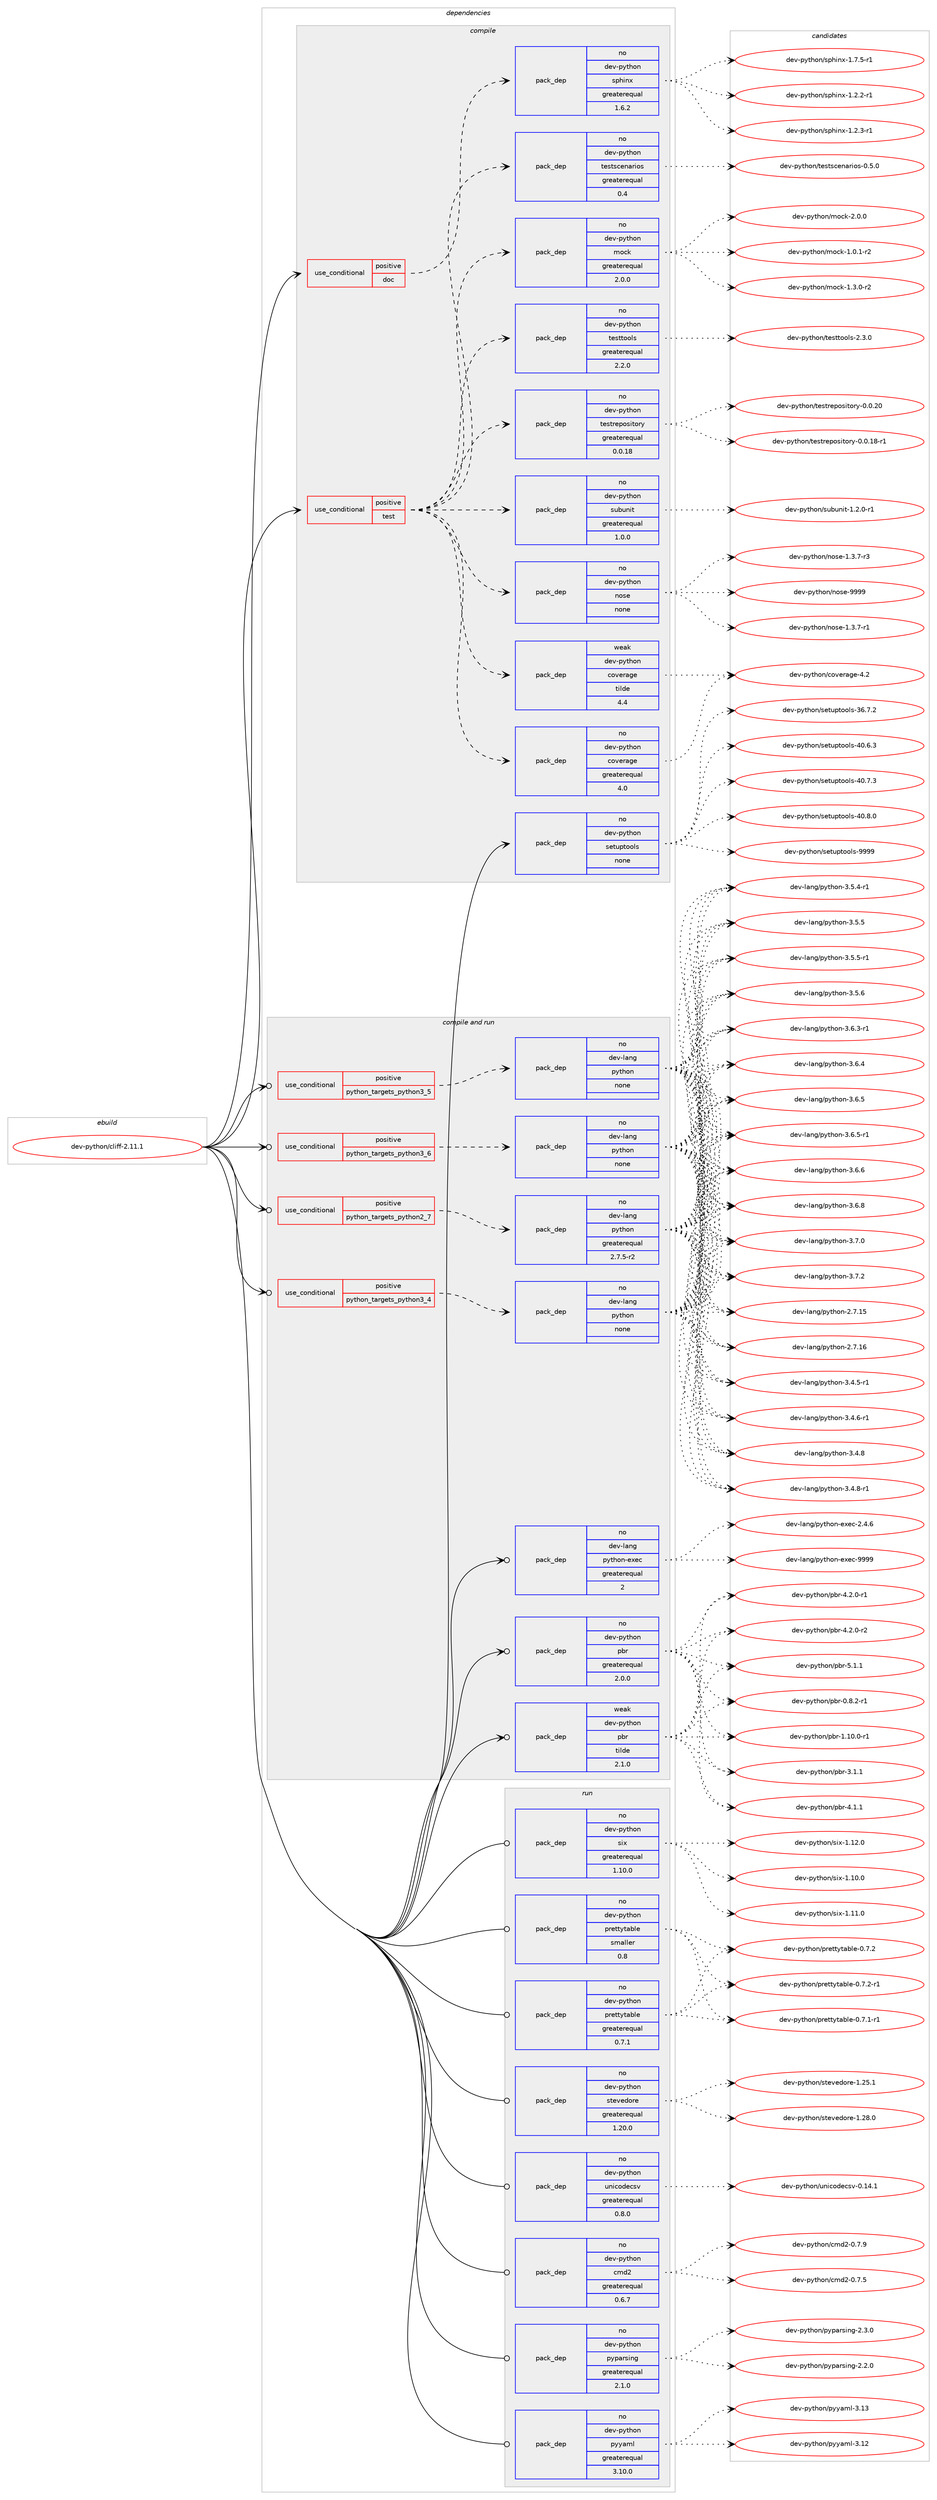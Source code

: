 digraph prolog {

# *************
# Graph options
# *************

newrank=true;
concentrate=true;
compound=true;
graph [rankdir=LR,fontname=Helvetica,fontsize=10,ranksep=1.5];#, ranksep=2.5, nodesep=0.2];
edge  [arrowhead=vee];
node  [fontname=Helvetica,fontsize=10];

# **********
# The ebuild
# **********

subgraph cluster_leftcol {
color=gray;
rank=same;
label=<<i>ebuild</i>>;
id [label="dev-python/cliff-2.11.1", color=red, width=4, href="../dev-python/cliff-2.11.1.svg"];
}

# ****************
# The dependencies
# ****************

subgraph cluster_midcol {
color=gray;
label=<<i>dependencies</i>>;
subgraph cluster_compile {
fillcolor="#eeeeee";
style=filled;
label=<<i>compile</i>>;
subgraph cond372466 {
dependency1403590 [label=<<TABLE BORDER="0" CELLBORDER="1" CELLSPACING="0" CELLPADDING="4"><TR><TD ROWSPAN="3" CELLPADDING="10">use_conditional</TD></TR><TR><TD>positive</TD></TR><TR><TD>doc</TD></TR></TABLE>>, shape=none, color=red];
subgraph pack1007889 {
dependency1403591 [label=<<TABLE BORDER="0" CELLBORDER="1" CELLSPACING="0" CELLPADDING="4" WIDTH="220"><TR><TD ROWSPAN="6" CELLPADDING="30">pack_dep</TD></TR><TR><TD WIDTH="110">no</TD></TR><TR><TD>dev-python</TD></TR><TR><TD>sphinx</TD></TR><TR><TD>greaterequal</TD></TR><TR><TD>1.6.2</TD></TR></TABLE>>, shape=none, color=blue];
}
dependency1403590:e -> dependency1403591:w [weight=20,style="dashed",arrowhead="vee"];
}
id:e -> dependency1403590:w [weight=20,style="solid",arrowhead="vee"];
subgraph cond372467 {
dependency1403592 [label=<<TABLE BORDER="0" CELLBORDER="1" CELLSPACING="0" CELLPADDING="4"><TR><TD ROWSPAN="3" CELLPADDING="10">use_conditional</TD></TR><TR><TD>positive</TD></TR><TR><TD>test</TD></TR></TABLE>>, shape=none, color=red];
subgraph pack1007890 {
dependency1403593 [label=<<TABLE BORDER="0" CELLBORDER="1" CELLSPACING="0" CELLPADDING="4" WIDTH="220"><TR><TD ROWSPAN="6" CELLPADDING="30">pack_dep</TD></TR><TR><TD WIDTH="110">no</TD></TR><TR><TD>dev-python</TD></TR><TR><TD>nose</TD></TR><TR><TD>none</TD></TR><TR><TD></TD></TR></TABLE>>, shape=none, color=blue];
}
dependency1403592:e -> dependency1403593:w [weight=20,style="dashed",arrowhead="vee"];
subgraph pack1007891 {
dependency1403594 [label=<<TABLE BORDER="0" CELLBORDER="1" CELLSPACING="0" CELLPADDING="4" WIDTH="220"><TR><TD ROWSPAN="6" CELLPADDING="30">pack_dep</TD></TR><TR><TD WIDTH="110">no</TD></TR><TR><TD>dev-python</TD></TR><TR><TD>subunit</TD></TR><TR><TD>greaterequal</TD></TR><TR><TD>1.0.0</TD></TR></TABLE>>, shape=none, color=blue];
}
dependency1403592:e -> dependency1403594:w [weight=20,style="dashed",arrowhead="vee"];
subgraph pack1007892 {
dependency1403595 [label=<<TABLE BORDER="0" CELLBORDER="1" CELLSPACING="0" CELLPADDING="4" WIDTH="220"><TR><TD ROWSPAN="6" CELLPADDING="30">pack_dep</TD></TR><TR><TD WIDTH="110">no</TD></TR><TR><TD>dev-python</TD></TR><TR><TD>testrepository</TD></TR><TR><TD>greaterequal</TD></TR><TR><TD>0.0.18</TD></TR></TABLE>>, shape=none, color=blue];
}
dependency1403592:e -> dependency1403595:w [weight=20,style="dashed",arrowhead="vee"];
subgraph pack1007893 {
dependency1403596 [label=<<TABLE BORDER="0" CELLBORDER="1" CELLSPACING="0" CELLPADDING="4" WIDTH="220"><TR><TD ROWSPAN="6" CELLPADDING="30">pack_dep</TD></TR><TR><TD WIDTH="110">no</TD></TR><TR><TD>dev-python</TD></TR><TR><TD>testtools</TD></TR><TR><TD>greaterequal</TD></TR><TR><TD>2.2.0</TD></TR></TABLE>>, shape=none, color=blue];
}
dependency1403592:e -> dependency1403596:w [weight=20,style="dashed",arrowhead="vee"];
subgraph pack1007894 {
dependency1403597 [label=<<TABLE BORDER="0" CELLBORDER="1" CELLSPACING="0" CELLPADDING="4" WIDTH="220"><TR><TD ROWSPAN="6" CELLPADDING="30">pack_dep</TD></TR><TR><TD WIDTH="110">no</TD></TR><TR><TD>dev-python</TD></TR><TR><TD>mock</TD></TR><TR><TD>greaterequal</TD></TR><TR><TD>2.0.0</TD></TR></TABLE>>, shape=none, color=blue];
}
dependency1403592:e -> dependency1403597:w [weight=20,style="dashed",arrowhead="vee"];
subgraph pack1007895 {
dependency1403598 [label=<<TABLE BORDER="0" CELLBORDER="1" CELLSPACING="0" CELLPADDING="4" WIDTH="220"><TR><TD ROWSPAN="6" CELLPADDING="30">pack_dep</TD></TR><TR><TD WIDTH="110">no</TD></TR><TR><TD>dev-python</TD></TR><TR><TD>testscenarios</TD></TR><TR><TD>greaterequal</TD></TR><TR><TD>0.4</TD></TR></TABLE>>, shape=none, color=blue];
}
dependency1403592:e -> dependency1403598:w [weight=20,style="dashed",arrowhead="vee"];
subgraph pack1007896 {
dependency1403599 [label=<<TABLE BORDER="0" CELLBORDER="1" CELLSPACING="0" CELLPADDING="4" WIDTH="220"><TR><TD ROWSPAN="6" CELLPADDING="30">pack_dep</TD></TR><TR><TD WIDTH="110">no</TD></TR><TR><TD>dev-python</TD></TR><TR><TD>coverage</TD></TR><TR><TD>greaterequal</TD></TR><TR><TD>4.0</TD></TR></TABLE>>, shape=none, color=blue];
}
dependency1403592:e -> dependency1403599:w [weight=20,style="dashed",arrowhead="vee"];
subgraph pack1007897 {
dependency1403600 [label=<<TABLE BORDER="0" CELLBORDER="1" CELLSPACING="0" CELLPADDING="4" WIDTH="220"><TR><TD ROWSPAN="6" CELLPADDING="30">pack_dep</TD></TR><TR><TD WIDTH="110">weak</TD></TR><TR><TD>dev-python</TD></TR><TR><TD>coverage</TD></TR><TR><TD>tilde</TD></TR><TR><TD>4.4</TD></TR></TABLE>>, shape=none, color=blue];
}
dependency1403592:e -> dependency1403600:w [weight=20,style="dashed",arrowhead="vee"];
}
id:e -> dependency1403592:w [weight=20,style="solid",arrowhead="vee"];
subgraph pack1007898 {
dependency1403601 [label=<<TABLE BORDER="0" CELLBORDER="1" CELLSPACING="0" CELLPADDING="4" WIDTH="220"><TR><TD ROWSPAN="6" CELLPADDING="30">pack_dep</TD></TR><TR><TD WIDTH="110">no</TD></TR><TR><TD>dev-python</TD></TR><TR><TD>setuptools</TD></TR><TR><TD>none</TD></TR><TR><TD></TD></TR></TABLE>>, shape=none, color=blue];
}
id:e -> dependency1403601:w [weight=20,style="solid",arrowhead="vee"];
}
subgraph cluster_compileandrun {
fillcolor="#eeeeee";
style=filled;
label=<<i>compile and run</i>>;
subgraph cond372468 {
dependency1403602 [label=<<TABLE BORDER="0" CELLBORDER="1" CELLSPACING="0" CELLPADDING="4"><TR><TD ROWSPAN="3" CELLPADDING="10">use_conditional</TD></TR><TR><TD>positive</TD></TR><TR><TD>python_targets_python2_7</TD></TR></TABLE>>, shape=none, color=red];
subgraph pack1007899 {
dependency1403603 [label=<<TABLE BORDER="0" CELLBORDER="1" CELLSPACING="0" CELLPADDING="4" WIDTH="220"><TR><TD ROWSPAN="6" CELLPADDING="30">pack_dep</TD></TR><TR><TD WIDTH="110">no</TD></TR><TR><TD>dev-lang</TD></TR><TR><TD>python</TD></TR><TR><TD>greaterequal</TD></TR><TR><TD>2.7.5-r2</TD></TR></TABLE>>, shape=none, color=blue];
}
dependency1403602:e -> dependency1403603:w [weight=20,style="dashed",arrowhead="vee"];
}
id:e -> dependency1403602:w [weight=20,style="solid",arrowhead="odotvee"];
subgraph cond372469 {
dependency1403604 [label=<<TABLE BORDER="0" CELLBORDER="1" CELLSPACING="0" CELLPADDING="4"><TR><TD ROWSPAN="3" CELLPADDING="10">use_conditional</TD></TR><TR><TD>positive</TD></TR><TR><TD>python_targets_python3_4</TD></TR></TABLE>>, shape=none, color=red];
subgraph pack1007900 {
dependency1403605 [label=<<TABLE BORDER="0" CELLBORDER="1" CELLSPACING="0" CELLPADDING="4" WIDTH="220"><TR><TD ROWSPAN="6" CELLPADDING="30">pack_dep</TD></TR><TR><TD WIDTH="110">no</TD></TR><TR><TD>dev-lang</TD></TR><TR><TD>python</TD></TR><TR><TD>none</TD></TR><TR><TD></TD></TR></TABLE>>, shape=none, color=blue];
}
dependency1403604:e -> dependency1403605:w [weight=20,style="dashed",arrowhead="vee"];
}
id:e -> dependency1403604:w [weight=20,style="solid",arrowhead="odotvee"];
subgraph cond372470 {
dependency1403606 [label=<<TABLE BORDER="0" CELLBORDER="1" CELLSPACING="0" CELLPADDING="4"><TR><TD ROWSPAN="3" CELLPADDING="10">use_conditional</TD></TR><TR><TD>positive</TD></TR><TR><TD>python_targets_python3_5</TD></TR></TABLE>>, shape=none, color=red];
subgraph pack1007901 {
dependency1403607 [label=<<TABLE BORDER="0" CELLBORDER="1" CELLSPACING="0" CELLPADDING="4" WIDTH="220"><TR><TD ROWSPAN="6" CELLPADDING="30">pack_dep</TD></TR><TR><TD WIDTH="110">no</TD></TR><TR><TD>dev-lang</TD></TR><TR><TD>python</TD></TR><TR><TD>none</TD></TR><TR><TD></TD></TR></TABLE>>, shape=none, color=blue];
}
dependency1403606:e -> dependency1403607:w [weight=20,style="dashed",arrowhead="vee"];
}
id:e -> dependency1403606:w [weight=20,style="solid",arrowhead="odotvee"];
subgraph cond372471 {
dependency1403608 [label=<<TABLE BORDER="0" CELLBORDER="1" CELLSPACING="0" CELLPADDING="4"><TR><TD ROWSPAN="3" CELLPADDING="10">use_conditional</TD></TR><TR><TD>positive</TD></TR><TR><TD>python_targets_python3_6</TD></TR></TABLE>>, shape=none, color=red];
subgraph pack1007902 {
dependency1403609 [label=<<TABLE BORDER="0" CELLBORDER="1" CELLSPACING="0" CELLPADDING="4" WIDTH="220"><TR><TD ROWSPAN="6" CELLPADDING="30">pack_dep</TD></TR><TR><TD WIDTH="110">no</TD></TR><TR><TD>dev-lang</TD></TR><TR><TD>python</TD></TR><TR><TD>none</TD></TR><TR><TD></TD></TR></TABLE>>, shape=none, color=blue];
}
dependency1403608:e -> dependency1403609:w [weight=20,style="dashed",arrowhead="vee"];
}
id:e -> dependency1403608:w [weight=20,style="solid",arrowhead="odotvee"];
subgraph pack1007903 {
dependency1403610 [label=<<TABLE BORDER="0" CELLBORDER="1" CELLSPACING="0" CELLPADDING="4" WIDTH="220"><TR><TD ROWSPAN="6" CELLPADDING="30">pack_dep</TD></TR><TR><TD WIDTH="110">no</TD></TR><TR><TD>dev-lang</TD></TR><TR><TD>python-exec</TD></TR><TR><TD>greaterequal</TD></TR><TR><TD>2</TD></TR></TABLE>>, shape=none, color=blue];
}
id:e -> dependency1403610:w [weight=20,style="solid",arrowhead="odotvee"];
subgraph pack1007904 {
dependency1403611 [label=<<TABLE BORDER="0" CELLBORDER="1" CELLSPACING="0" CELLPADDING="4" WIDTH="220"><TR><TD ROWSPAN="6" CELLPADDING="30">pack_dep</TD></TR><TR><TD WIDTH="110">no</TD></TR><TR><TD>dev-python</TD></TR><TR><TD>pbr</TD></TR><TR><TD>greaterequal</TD></TR><TR><TD>2.0.0</TD></TR></TABLE>>, shape=none, color=blue];
}
id:e -> dependency1403611:w [weight=20,style="solid",arrowhead="odotvee"];
subgraph pack1007905 {
dependency1403612 [label=<<TABLE BORDER="0" CELLBORDER="1" CELLSPACING="0" CELLPADDING="4" WIDTH="220"><TR><TD ROWSPAN="6" CELLPADDING="30">pack_dep</TD></TR><TR><TD WIDTH="110">weak</TD></TR><TR><TD>dev-python</TD></TR><TR><TD>pbr</TD></TR><TR><TD>tilde</TD></TR><TR><TD>2.1.0</TD></TR></TABLE>>, shape=none, color=blue];
}
id:e -> dependency1403612:w [weight=20,style="solid",arrowhead="odotvee"];
}
subgraph cluster_run {
fillcolor="#eeeeee";
style=filled;
label=<<i>run</i>>;
subgraph pack1007906 {
dependency1403613 [label=<<TABLE BORDER="0" CELLBORDER="1" CELLSPACING="0" CELLPADDING="4" WIDTH="220"><TR><TD ROWSPAN="6" CELLPADDING="30">pack_dep</TD></TR><TR><TD WIDTH="110">no</TD></TR><TR><TD>dev-python</TD></TR><TR><TD>cmd2</TD></TR><TR><TD>greaterequal</TD></TR><TR><TD>0.6.7</TD></TR></TABLE>>, shape=none, color=blue];
}
id:e -> dependency1403613:w [weight=20,style="solid",arrowhead="odot"];
subgraph pack1007907 {
dependency1403614 [label=<<TABLE BORDER="0" CELLBORDER="1" CELLSPACING="0" CELLPADDING="4" WIDTH="220"><TR><TD ROWSPAN="6" CELLPADDING="30">pack_dep</TD></TR><TR><TD WIDTH="110">no</TD></TR><TR><TD>dev-python</TD></TR><TR><TD>prettytable</TD></TR><TR><TD>greaterequal</TD></TR><TR><TD>0.7.1</TD></TR></TABLE>>, shape=none, color=blue];
}
id:e -> dependency1403614:w [weight=20,style="solid",arrowhead="odot"];
subgraph pack1007908 {
dependency1403615 [label=<<TABLE BORDER="0" CELLBORDER="1" CELLSPACING="0" CELLPADDING="4" WIDTH="220"><TR><TD ROWSPAN="6" CELLPADDING="30">pack_dep</TD></TR><TR><TD WIDTH="110">no</TD></TR><TR><TD>dev-python</TD></TR><TR><TD>prettytable</TD></TR><TR><TD>smaller</TD></TR><TR><TD>0.8</TD></TR></TABLE>>, shape=none, color=blue];
}
id:e -> dependency1403615:w [weight=20,style="solid",arrowhead="odot"];
subgraph pack1007909 {
dependency1403616 [label=<<TABLE BORDER="0" CELLBORDER="1" CELLSPACING="0" CELLPADDING="4" WIDTH="220"><TR><TD ROWSPAN="6" CELLPADDING="30">pack_dep</TD></TR><TR><TD WIDTH="110">no</TD></TR><TR><TD>dev-python</TD></TR><TR><TD>pyparsing</TD></TR><TR><TD>greaterequal</TD></TR><TR><TD>2.1.0</TD></TR></TABLE>>, shape=none, color=blue];
}
id:e -> dependency1403616:w [weight=20,style="solid",arrowhead="odot"];
subgraph pack1007910 {
dependency1403617 [label=<<TABLE BORDER="0" CELLBORDER="1" CELLSPACING="0" CELLPADDING="4" WIDTH="220"><TR><TD ROWSPAN="6" CELLPADDING="30">pack_dep</TD></TR><TR><TD WIDTH="110">no</TD></TR><TR><TD>dev-python</TD></TR><TR><TD>pyyaml</TD></TR><TR><TD>greaterequal</TD></TR><TR><TD>3.10.0</TD></TR></TABLE>>, shape=none, color=blue];
}
id:e -> dependency1403617:w [weight=20,style="solid",arrowhead="odot"];
subgraph pack1007911 {
dependency1403618 [label=<<TABLE BORDER="0" CELLBORDER="1" CELLSPACING="0" CELLPADDING="4" WIDTH="220"><TR><TD ROWSPAN="6" CELLPADDING="30">pack_dep</TD></TR><TR><TD WIDTH="110">no</TD></TR><TR><TD>dev-python</TD></TR><TR><TD>six</TD></TR><TR><TD>greaterequal</TD></TR><TR><TD>1.10.0</TD></TR></TABLE>>, shape=none, color=blue];
}
id:e -> dependency1403618:w [weight=20,style="solid",arrowhead="odot"];
subgraph pack1007912 {
dependency1403619 [label=<<TABLE BORDER="0" CELLBORDER="1" CELLSPACING="0" CELLPADDING="4" WIDTH="220"><TR><TD ROWSPAN="6" CELLPADDING="30">pack_dep</TD></TR><TR><TD WIDTH="110">no</TD></TR><TR><TD>dev-python</TD></TR><TR><TD>stevedore</TD></TR><TR><TD>greaterequal</TD></TR><TR><TD>1.20.0</TD></TR></TABLE>>, shape=none, color=blue];
}
id:e -> dependency1403619:w [weight=20,style="solid",arrowhead="odot"];
subgraph pack1007913 {
dependency1403620 [label=<<TABLE BORDER="0" CELLBORDER="1" CELLSPACING="0" CELLPADDING="4" WIDTH="220"><TR><TD ROWSPAN="6" CELLPADDING="30">pack_dep</TD></TR><TR><TD WIDTH="110">no</TD></TR><TR><TD>dev-python</TD></TR><TR><TD>unicodecsv</TD></TR><TR><TD>greaterequal</TD></TR><TR><TD>0.8.0</TD></TR></TABLE>>, shape=none, color=blue];
}
id:e -> dependency1403620:w [weight=20,style="solid",arrowhead="odot"];
}
}

# **************
# The candidates
# **************

subgraph cluster_choices {
rank=same;
color=gray;
label=<<i>candidates</i>>;

subgraph choice1007889 {
color=black;
nodesep=1;
choice10010111845112121116104111110471151121041051101204549465046504511449 [label="dev-python/sphinx-1.2.2-r1", color=red, width=4,href="../dev-python/sphinx-1.2.2-r1.svg"];
choice10010111845112121116104111110471151121041051101204549465046514511449 [label="dev-python/sphinx-1.2.3-r1", color=red, width=4,href="../dev-python/sphinx-1.2.3-r1.svg"];
choice10010111845112121116104111110471151121041051101204549465546534511449 [label="dev-python/sphinx-1.7.5-r1", color=red, width=4,href="../dev-python/sphinx-1.7.5-r1.svg"];
dependency1403591:e -> choice10010111845112121116104111110471151121041051101204549465046504511449:w [style=dotted,weight="100"];
dependency1403591:e -> choice10010111845112121116104111110471151121041051101204549465046514511449:w [style=dotted,weight="100"];
dependency1403591:e -> choice10010111845112121116104111110471151121041051101204549465546534511449:w [style=dotted,weight="100"];
}
subgraph choice1007890 {
color=black;
nodesep=1;
choice10010111845112121116104111110471101111151014549465146554511449 [label="dev-python/nose-1.3.7-r1", color=red, width=4,href="../dev-python/nose-1.3.7-r1.svg"];
choice10010111845112121116104111110471101111151014549465146554511451 [label="dev-python/nose-1.3.7-r3", color=red, width=4,href="../dev-python/nose-1.3.7-r3.svg"];
choice10010111845112121116104111110471101111151014557575757 [label="dev-python/nose-9999", color=red, width=4,href="../dev-python/nose-9999.svg"];
dependency1403593:e -> choice10010111845112121116104111110471101111151014549465146554511449:w [style=dotted,weight="100"];
dependency1403593:e -> choice10010111845112121116104111110471101111151014549465146554511451:w [style=dotted,weight="100"];
dependency1403593:e -> choice10010111845112121116104111110471101111151014557575757:w [style=dotted,weight="100"];
}
subgraph choice1007891 {
color=black;
nodesep=1;
choice1001011184511212111610411111047115117981171101051164549465046484511449 [label="dev-python/subunit-1.2.0-r1", color=red, width=4,href="../dev-python/subunit-1.2.0-r1.svg"];
dependency1403594:e -> choice1001011184511212111610411111047115117981171101051164549465046484511449:w [style=dotted,weight="100"];
}
subgraph choice1007892 {
color=black;
nodesep=1;
choice1001011184511212111610411111047116101115116114101112111115105116111114121454846484649564511449 [label="dev-python/testrepository-0.0.18-r1", color=red, width=4,href="../dev-python/testrepository-0.0.18-r1.svg"];
choice100101118451121211161041111104711610111511611410111211111510511611111412145484648465048 [label="dev-python/testrepository-0.0.20", color=red, width=4,href="../dev-python/testrepository-0.0.20.svg"];
dependency1403595:e -> choice1001011184511212111610411111047116101115116114101112111115105116111114121454846484649564511449:w [style=dotted,weight="100"];
dependency1403595:e -> choice100101118451121211161041111104711610111511611410111211111510511611111412145484648465048:w [style=dotted,weight="100"];
}
subgraph choice1007893 {
color=black;
nodesep=1;
choice1001011184511212111610411111047116101115116116111111108115455046514648 [label="dev-python/testtools-2.3.0", color=red, width=4,href="../dev-python/testtools-2.3.0.svg"];
dependency1403596:e -> choice1001011184511212111610411111047116101115116116111111108115455046514648:w [style=dotted,weight="100"];
}
subgraph choice1007894 {
color=black;
nodesep=1;
choice1001011184511212111610411111047109111991074549464846494511450 [label="dev-python/mock-1.0.1-r2", color=red, width=4,href="../dev-python/mock-1.0.1-r2.svg"];
choice1001011184511212111610411111047109111991074549465146484511450 [label="dev-python/mock-1.3.0-r2", color=red, width=4,href="../dev-python/mock-1.3.0-r2.svg"];
choice100101118451121211161041111104710911199107455046484648 [label="dev-python/mock-2.0.0", color=red, width=4,href="../dev-python/mock-2.0.0.svg"];
dependency1403597:e -> choice1001011184511212111610411111047109111991074549464846494511450:w [style=dotted,weight="100"];
dependency1403597:e -> choice1001011184511212111610411111047109111991074549465146484511450:w [style=dotted,weight="100"];
dependency1403597:e -> choice100101118451121211161041111104710911199107455046484648:w [style=dotted,weight="100"];
}
subgraph choice1007895 {
color=black;
nodesep=1;
choice10010111845112121116104111110471161011151161159910111097114105111115454846534648 [label="dev-python/testscenarios-0.5.0", color=red, width=4,href="../dev-python/testscenarios-0.5.0.svg"];
dependency1403598:e -> choice10010111845112121116104111110471161011151161159910111097114105111115454846534648:w [style=dotted,weight="100"];
}
subgraph choice1007896 {
color=black;
nodesep=1;
choice1001011184511212111610411111047991111181011149710310145524650 [label="dev-python/coverage-4.2", color=red, width=4,href="../dev-python/coverage-4.2.svg"];
dependency1403599:e -> choice1001011184511212111610411111047991111181011149710310145524650:w [style=dotted,weight="100"];
}
subgraph choice1007897 {
color=black;
nodesep=1;
choice1001011184511212111610411111047991111181011149710310145524650 [label="dev-python/coverage-4.2", color=red, width=4,href="../dev-python/coverage-4.2.svg"];
dependency1403600:e -> choice1001011184511212111610411111047991111181011149710310145524650:w [style=dotted,weight="100"];
}
subgraph choice1007898 {
color=black;
nodesep=1;
choice100101118451121211161041111104711510111611711211611111110811545515446554650 [label="dev-python/setuptools-36.7.2", color=red, width=4,href="../dev-python/setuptools-36.7.2.svg"];
choice100101118451121211161041111104711510111611711211611111110811545524846544651 [label="dev-python/setuptools-40.6.3", color=red, width=4,href="../dev-python/setuptools-40.6.3.svg"];
choice100101118451121211161041111104711510111611711211611111110811545524846554651 [label="dev-python/setuptools-40.7.3", color=red, width=4,href="../dev-python/setuptools-40.7.3.svg"];
choice100101118451121211161041111104711510111611711211611111110811545524846564648 [label="dev-python/setuptools-40.8.0", color=red, width=4,href="../dev-python/setuptools-40.8.0.svg"];
choice10010111845112121116104111110471151011161171121161111111081154557575757 [label="dev-python/setuptools-9999", color=red, width=4,href="../dev-python/setuptools-9999.svg"];
dependency1403601:e -> choice100101118451121211161041111104711510111611711211611111110811545515446554650:w [style=dotted,weight="100"];
dependency1403601:e -> choice100101118451121211161041111104711510111611711211611111110811545524846544651:w [style=dotted,weight="100"];
dependency1403601:e -> choice100101118451121211161041111104711510111611711211611111110811545524846554651:w [style=dotted,weight="100"];
dependency1403601:e -> choice100101118451121211161041111104711510111611711211611111110811545524846564648:w [style=dotted,weight="100"];
dependency1403601:e -> choice10010111845112121116104111110471151011161171121161111111081154557575757:w [style=dotted,weight="100"];
}
subgraph choice1007899 {
color=black;
nodesep=1;
choice10010111845108971101034711212111610411111045504655464953 [label="dev-lang/python-2.7.15", color=red, width=4,href="../dev-lang/python-2.7.15.svg"];
choice10010111845108971101034711212111610411111045504655464954 [label="dev-lang/python-2.7.16", color=red, width=4,href="../dev-lang/python-2.7.16.svg"];
choice1001011184510897110103471121211161041111104551465246534511449 [label="dev-lang/python-3.4.5-r1", color=red, width=4,href="../dev-lang/python-3.4.5-r1.svg"];
choice1001011184510897110103471121211161041111104551465246544511449 [label="dev-lang/python-3.4.6-r1", color=red, width=4,href="../dev-lang/python-3.4.6-r1.svg"];
choice100101118451089711010347112121116104111110455146524656 [label="dev-lang/python-3.4.8", color=red, width=4,href="../dev-lang/python-3.4.8.svg"];
choice1001011184510897110103471121211161041111104551465246564511449 [label="dev-lang/python-3.4.8-r1", color=red, width=4,href="../dev-lang/python-3.4.8-r1.svg"];
choice1001011184510897110103471121211161041111104551465346524511449 [label="dev-lang/python-3.5.4-r1", color=red, width=4,href="../dev-lang/python-3.5.4-r1.svg"];
choice100101118451089711010347112121116104111110455146534653 [label="dev-lang/python-3.5.5", color=red, width=4,href="../dev-lang/python-3.5.5.svg"];
choice1001011184510897110103471121211161041111104551465346534511449 [label="dev-lang/python-3.5.5-r1", color=red, width=4,href="../dev-lang/python-3.5.5-r1.svg"];
choice100101118451089711010347112121116104111110455146534654 [label="dev-lang/python-3.5.6", color=red, width=4,href="../dev-lang/python-3.5.6.svg"];
choice1001011184510897110103471121211161041111104551465446514511449 [label="dev-lang/python-3.6.3-r1", color=red, width=4,href="../dev-lang/python-3.6.3-r1.svg"];
choice100101118451089711010347112121116104111110455146544652 [label="dev-lang/python-3.6.4", color=red, width=4,href="../dev-lang/python-3.6.4.svg"];
choice100101118451089711010347112121116104111110455146544653 [label="dev-lang/python-3.6.5", color=red, width=4,href="../dev-lang/python-3.6.5.svg"];
choice1001011184510897110103471121211161041111104551465446534511449 [label="dev-lang/python-3.6.5-r1", color=red, width=4,href="../dev-lang/python-3.6.5-r1.svg"];
choice100101118451089711010347112121116104111110455146544654 [label="dev-lang/python-3.6.6", color=red, width=4,href="../dev-lang/python-3.6.6.svg"];
choice100101118451089711010347112121116104111110455146544656 [label="dev-lang/python-3.6.8", color=red, width=4,href="../dev-lang/python-3.6.8.svg"];
choice100101118451089711010347112121116104111110455146554648 [label="dev-lang/python-3.7.0", color=red, width=4,href="../dev-lang/python-3.7.0.svg"];
choice100101118451089711010347112121116104111110455146554650 [label="dev-lang/python-3.7.2", color=red, width=4,href="../dev-lang/python-3.7.2.svg"];
dependency1403603:e -> choice10010111845108971101034711212111610411111045504655464953:w [style=dotted,weight="100"];
dependency1403603:e -> choice10010111845108971101034711212111610411111045504655464954:w [style=dotted,weight="100"];
dependency1403603:e -> choice1001011184510897110103471121211161041111104551465246534511449:w [style=dotted,weight="100"];
dependency1403603:e -> choice1001011184510897110103471121211161041111104551465246544511449:w [style=dotted,weight="100"];
dependency1403603:e -> choice100101118451089711010347112121116104111110455146524656:w [style=dotted,weight="100"];
dependency1403603:e -> choice1001011184510897110103471121211161041111104551465246564511449:w [style=dotted,weight="100"];
dependency1403603:e -> choice1001011184510897110103471121211161041111104551465346524511449:w [style=dotted,weight="100"];
dependency1403603:e -> choice100101118451089711010347112121116104111110455146534653:w [style=dotted,weight="100"];
dependency1403603:e -> choice1001011184510897110103471121211161041111104551465346534511449:w [style=dotted,weight="100"];
dependency1403603:e -> choice100101118451089711010347112121116104111110455146534654:w [style=dotted,weight="100"];
dependency1403603:e -> choice1001011184510897110103471121211161041111104551465446514511449:w [style=dotted,weight="100"];
dependency1403603:e -> choice100101118451089711010347112121116104111110455146544652:w [style=dotted,weight="100"];
dependency1403603:e -> choice100101118451089711010347112121116104111110455146544653:w [style=dotted,weight="100"];
dependency1403603:e -> choice1001011184510897110103471121211161041111104551465446534511449:w [style=dotted,weight="100"];
dependency1403603:e -> choice100101118451089711010347112121116104111110455146544654:w [style=dotted,weight="100"];
dependency1403603:e -> choice100101118451089711010347112121116104111110455146544656:w [style=dotted,weight="100"];
dependency1403603:e -> choice100101118451089711010347112121116104111110455146554648:w [style=dotted,weight="100"];
dependency1403603:e -> choice100101118451089711010347112121116104111110455146554650:w [style=dotted,weight="100"];
}
subgraph choice1007900 {
color=black;
nodesep=1;
choice10010111845108971101034711212111610411111045504655464953 [label="dev-lang/python-2.7.15", color=red, width=4,href="../dev-lang/python-2.7.15.svg"];
choice10010111845108971101034711212111610411111045504655464954 [label="dev-lang/python-2.7.16", color=red, width=4,href="../dev-lang/python-2.7.16.svg"];
choice1001011184510897110103471121211161041111104551465246534511449 [label="dev-lang/python-3.4.5-r1", color=red, width=4,href="../dev-lang/python-3.4.5-r1.svg"];
choice1001011184510897110103471121211161041111104551465246544511449 [label="dev-lang/python-3.4.6-r1", color=red, width=4,href="../dev-lang/python-3.4.6-r1.svg"];
choice100101118451089711010347112121116104111110455146524656 [label="dev-lang/python-3.4.8", color=red, width=4,href="../dev-lang/python-3.4.8.svg"];
choice1001011184510897110103471121211161041111104551465246564511449 [label="dev-lang/python-3.4.8-r1", color=red, width=4,href="../dev-lang/python-3.4.8-r1.svg"];
choice1001011184510897110103471121211161041111104551465346524511449 [label="dev-lang/python-3.5.4-r1", color=red, width=4,href="../dev-lang/python-3.5.4-r1.svg"];
choice100101118451089711010347112121116104111110455146534653 [label="dev-lang/python-3.5.5", color=red, width=4,href="../dev-lang/python-3.5.5.svg"];
choice1001011184510897110103471121211161041111104551465346534511449 [label="dev-lang/python-3.5.5-r1", color=red, width=4,href="../dev-lang/python-3.5.5-r1.svg"];
choice100101118451089711010347112121116104111110455146534654 [label="dev-lang/python-3.5.6", color=red, width=4,href="../dev-lang/python-3.5.6.svg"];
choice1001011184510897110103471121211161041111104551465446514511449 [label="dev-lang/python-3.6.3-r1", color=red, width=4,href="../dev-lang/python-3.6.3-r1.svg"];
choice100101118451089711010347112121116104111110455146544652 [label="dev-lang/python-3.6.4", color=red, width=4,href="../dev-lang/python-3.6.4.svg"];
choice100101118451089711010347112121116104111110455146544653 [label="dev-lang/python-3.6.5", color=red, width=4,href="../dev-lang/python-3.6.5.svg"];
choice1001011184510897110103471121211161041111104551465446534511449 [label="dev-lang/python-3.6.5-r1", color=red, width=4,href="../dev-lang/python-3.6.5-r1.svg"];
choice100101118451089711010347112121116104111110455146544654 [label="dev-lang/python-3.6.6", color=red, width=4,href="../dev-lang/python-3.6.6.svg"];
choice100101118451089711010347112121116104111110455146544656 [label="dev-lang/python-3.6.8", color=red, width=4,href="../dev-lang/python-3.6.8.svg"];
choice100101118451089711010347112121116104111110455146554648 [label="dev-lang/python-3.7.0", color=red, width=4,href="../dev-lang/python-3.7.0.svg"];
choice100101118451089711010347112121116104111110455146554650 [label="dev-lang/python-3.7.2", color=red, width=4,href="../dev-lang/python-3.7.2.svg"];
dependency1403605:e -> choice10010111845108971101034711212111610411111045504655464953:w [style=dotted,weight="100"];
dependency1403605:e -> choice10010111845108971101034711212111610411111045504655464954:w [style=dotted,weight="100"];
dependency1403605:e -> choice1001011184510897110103471121211161041111104551465246534511449:w [style=dotted,weight="100"];
dependency1403605:e -> choice1001011184510897110103471121211161041111104551465246544511449:w [style=dotted,weight="100"];
dependency1403605:e -> choice100101118451089711010347112121116104111110455146524656:w [style=dotted,weight="100"];
dependency1403605:e -> choice1001011184510897110103471121211161041111104551465246564511449:w [style=dotted,weight="100"];
dependency1403605:e -> choice1001011184510897110103471121211161041111104551465346524511449:w [style=dotted,weight="100"];
dependency1403605:e -> choice100101118451089711010347112121116104111110455146534653:w [style=dotted,weight="100"];
dependency1403605:e -> choice1001011184510897110103471121211161041111104551465346534511449:w [style=dotted,weight="100"];
dependency1403605:e -> choice100101118451089711010347112121116104111110455146534654:w [style=dotted,weight="100"];
dependency1403605:e -> choice1001011184510897110103471121211161041111104551465446514511449:w [style=dotted,weight="100"];
dependency1403605:e -> choice100101118451089711010347112121116104111110455146544652:w [style=dotted,weight="100"];
dependency1403605:e -> choice100101118451089711010347112121116104111110455146544653:w [style=dotted,weight="100"];
dependency1403605:e -> choice1001011184510897110103471121211161041111104551465446534511449:w [style=dotted,weight="100"];
dependency1403605:e -> choice100101118451089711010347112121116104111110455146544654:w [style=dotted,weight="100"];
dependency1403605:e -> choice100101118451089711010347112121116104111110455146544656:w [style=dotted,weight="100"];
dependency1403605:e -> choice100101118451089711010347112121116104111110455146554648:w [style=dotted,weight="100"];
dependency1403605:e -> choice100101118451089711010347112121116104111110455146554650:w [style=dotted,weight="100"];
}
subgraph choice1007901 {
color=black;
nodesep=1;
choice10010111845108971101034711212111610411111045504655464953 [label="dev-lang/python-2.7.15", color=red, width=4,href="../dev-lang/python-2.7.15.svg"];
choice10010111845108971101034711212111610411111045504655464954 [label="dev-lang/python-2.7.16", color=red, width=4,href="../dev-lang/python-2.7.16.svg"];
choice1001011184510897110103471121211161041111104551465246534511449 [label="dev-lang/python-3.4.5-r1", color=red, width=4,href="../dev-lang/python-3.4.5-r1.svg"];
choice1001011184510897110103471121211161041111104551465246544511449 [label="dev-lang/python-3.4.6-r1", color=red, width=4,href="../dev-lang/python-3.4.6-r1.svg"];
choice100101118451089711010347112121116104111110455146524656 [label="dev-lang/python-3.4.8", color=red, width=4,href="../dev-lang/python-3.4.8.svg"];
choice1001011184510897110103471121211161041111104551465246564511449 [label="dev-lang/python-3.4.8-r1", color=red, width=4,href="../dev-lang/python-3.4.8-r1.svg"];
choice1001011184510897110103471121211161041111104551465346524511449 [label="dev-lang/python-3.5.4-r1", color=red, width=4,href="../dev-lang/python-3.5.4-r1.svg"];
choice100101118451089711010347112121116104111110455146534653 [label="dev-lang/python-3.5.5", color=red, width=4,href="../dev-lang/python-3.5.5.svg"];
choice1001011184510897110103471121211161041111104551465346534511449 [label="dev-lang/python-3.5.5-r1", color=red, width=4,href="../dev-lang/python-3.5.5-r1.svg"];
choice100101118451089711010347112121116104111110455146534654 [label="dev-lang/python-3.5.6", color=red, width=4,href="../dev-lang/python-3.5.6.svg"];
choice1001011184510897110103471121211161041111104551465446514511449 [label="dev-lang/python-3.6.3-r1", color=red, width=4,href="../dev-lang/python-3.6.3-r1.svg"];
choice100101118451089711010347112121116104111110455146544652 [label="dev-lang/python-3.6.4", color=red, width=4,href="../dev-lang/python-3.6.4.svg"];
choice100101118451089711010347112121116104111110455146544653 [label="dev-lang/python-3.6.5", color=red, width=4,href="../dev-lang/python-3.6.5.svg"];
choice1001011184510897110103471121211161041111104551465446534511449 [label="dev-lang/python-3.6.5-r1", color=red, width=4,href="../dev-lang/python-3.6.5-r1.svg"];
choice100101118451089711010347112121116104111110455146544654 [label="dev-lang/python-3.6.6", color=red, width=4,href="../dev-lang/python-3.6.6.svg"];
choice100101118451089711010347112121116104111110455146544656 [label="dev-lang/python-3.6.8", color=red, width=4,href="../dev-lang/python-3.6.8.svg"];
choice100101118451089711010347112121116104111110455146554648 [label="dev-lang/python-3.7.0", color=red, width=4,href="../dev-lang/python-3.7.0.svg"];
choice100101118451089711010347112121116104111110455146554650 [label="dev-lang/python-3.7.2", color=red, width=4,href="../dev-lang/python-3.7.2.svg"];
dependency1403607:e -> choice10010111845108971101034711212111610411111045504655464953:w [style=dotted,weight="100"];
dependency1403607:e -> choice10010111845108971101034711212111610411111045504655464954:w [style=dotted,weight="100"];
dependency1403607:e -> choice1001011184510897110103471121211161041111104551465246534511449:w [style=dotted,weight="100"];
dependency1403607:e -> choice1001011184510897110103471121211161041111104551465246544511449:w [style=dotted,weight="100"];
dependency1403607:e -> choice100101118451089711010347112121116104111110455146524656:w [style=dotted,weight="100"];
dependency1403607:e -> choice1001011184510897110103471121211161041111104551465246564511449:w [style=dotted,weight="100"];
dependency1403607:e -> choice1001011184510897110103471121211161041111104551465346524511449:w [style=dotted,weight="100"];
dependency1403607:e -> choice100101118451089711010347112121116104111110455146534653:w [style=dotted,weight="100"];
dependency1403607:e -> choice1001011184510897110103471121211161041111104551465346534511449:w [style=dotted,weight="100"];
dependency1403607:e -> choice100101118451089711010347112121116104111110455146534654:w [style=dotted,weight="100"];
dependency1403607:e -> choice1001011184510897110103471121211161041111104551465446514511449:w [style=dotted,weight="100"];
dependency1403607:e -> choice100101118451089711010347112121116104111110455146544652:w [style=dotted,weight="100"];
dependency1403607:e -> choice100101118451089711010347112121116104111110455146544653:w [style=dotted,weight="100"];
dependency1403607:e -> choice1001011184510897110103471121211161041111104551465446534511449:w [style=dotted,weight="100"];
dependency1403607:e -> choice100101118451089711010347112121116104111110455146544654:w [style=dotted,weight="100"];
dependency1403607:e -> choice100101118451089711010347112121116104111110455146544656:w [style=dotted,weight="100"];
dependency1403607:e -> choice100101118451089711010347112121116104111110455146554648:w [style=dotted,weight="100"];
dependency1403607:e -> choice100101118451089711010347112121116104111110455146554650:w [style=dotted,weight="100"];
}
subgraph choice1007902 {
color=black;
nodesep=1;
choice10010111845108971101034711212111610411111045504655464953 [label="dev-lang/python-2.7.15", color=red, width=4,href="../dev-lang/python-2.7.15.svg"];
choice10010111845108971101034711212111610411111045504655464954 [label="dev-lang/python-2.7.16", color=red, width=4,href="../dev-lang/python-2.7.16.svg"];
choice1001011184510897110103471121211161041111104551465246534511449 [label="dev-lang/python-3.4.5-r1", color=red, width=4,href="../dev-lang/python-3.4.5-r1.svg"];
choice1001011184510897110103471121211161041111104551465246544511449 [label="dev-lang/python-3.4.6-r1", color=red, width=4,href="../dev-lang/python-3.4.6-r1.svg"];
choice100101118451089711010347112121116104111110455146524656 [label="dev-lang/python-3.4.8", color=red, width=4,href="../dev-lang/python-3.4.8.svg"];
choice1001011184510897110103471121211161041111104551465246564511449 [label="dev-lang/python-3.4.8-r1", color=red, width=4,href="../dev-lang/python-3.4.8-r1.svg"];
choice1001011184510897110103471121211161041111104551465346524511449 [label="dev-lang/python-3.5.4-r1", color=red, width=4,href="../dev-lang/python-3.5.4-r1.svg"];
choice100101118451089711010347112121116104111110455146534653 [label="dev-lang/python-3.5.5", color=red, width=4,href="../dev-lang/python-3.5.5.svg"];
choice1001011184510897110103471121211161041111104551465346534511449 [label="dev-lang/python-3.5.5-r1", color=red, width=4,href="../dev-lang/python-3.5.5-r1.svg"];
choice100101118451089711010347112121116104111110455146534654 [label="dev-lang/python-3.5.6", color=red, width=4,href="../dev-lang/python-3.5.6.svg"];
choice1001011184510897110103471121211161041111104551465446514511449 [label="dev-lang/python-3.6.3-r1", color=red, width=4,href="../dev-lang/python-3.6.3-r1.svg"];
choice100101118451089711010347112121116104111110455146544652 [label="dev-lang/python-3.6.4", color=red, width=4,href="../dev-lang/python-3.6.4.svg"];
choice100101118451089711010347112121116104111110455146544653 [label="dev-lang/python-3.6.5", color=red, width=4,href="../dev-lang/python-3.6.5.svg"];
choice1001011184510897110103471121211161041111104551465446534511449 [label="dev-lang/python-3.6.5-r1", color=red, width=4,href="../dev-lang/python-3.6.5-r1.svg"];
choice100101118451089711010347112121116104111110455146544654 [label="dev-lang/python-3.6.6", color=red, width=4,href="../dev-lang/python-3.6.6.svg"];
choice100101118451089711010347112121116104111110455146544656 [label="dev-lang/python-3.6.8", color=red, width=4,href="../dev-lang/python-3.6.8.svg"];
choice100101118451089711010347112121116104111110455146554648 [label="dev-lang/python-3.7.0", color=red, width=4,href="../dev-lang/python-3.7.0.svg"];
choice100101118451089711010347112121116104111110455146554650 [label="dev-lang/python-3.7.2", color=red, width=4,href="../dev-lang/python-3.7.2.svg"];
dependency1403609:e -> choice10010111845108971101034711212111610411111045504655464953:w [style=dotted,weight="100"];
dependency1403609:e -> choice10010111845108971101034711212111610411111045504655464954:w [style=dotted,weight="100"];
dependency1403609:e -> choice1001011184510897110103471121211161041111104551465246534511449:w [style=dotted,weight="100"];
dependency1403609:e -> choice1001011184510897110103471121211161041111104551465246544511449:w [style=dotted,weight="100"];
dependency1403609:e -> choice100101118451089711010347112121116104111110455146524656:w [style=dotted,weight="100"];
dependency1403609:e -> choice1001011184510897110103471121211161041111104551465246564511449:w [style=dotted,weight="100"];
dependency1403609:e -> choice1001011184510897110103471121211161041111104551465346524511449:w [style=dotted,weight="100"];
dependency1403609:e -> choice100101118451089711010347112121116104111110455146534653:w [style=dotted,weight="100"];
dependency1403609:e -> choice1001011184510897110103471121211161041111104551465346534511449:w [style=dotted,weight="100"];
dependency1403609:e -> choice100101118451089711010347112121116104111110455146534654:w [style=dotted,weight="100"];
dependency1403609:e -> choice1001011184510897110103471121211161041111104551465446514511449:w [style=dotted,weight="100"];
dependency1403609:e -> choice100101118451089711010347112121116104111110455146544652:w [style=dotted,weight="100"];
dependency1403609:e -> choice100101118451089711010347112121116104111110455146544653:w [style=dotted,weight="100"];
dependency1403609:e -> choice1001011184510897110103471121211161041111104551465446534511449:w [style=dotted,weight="100"];
dependency1403609:e -> choice100101118451089711010347112121116104111110455146544654:w [style=dotted,weight="100"];
dependency1403609:e -> choice100101118451089711010347112121116104111110455146544656:w [style=dotted,weight="100"];
dependency1403609:e -> choice100101118451089711010347112121116104111110455146554648:w [style=dotted,weight="100"];
dependency1403609:e -> choice100101118451089711010347112121116104111110455146554650:w [style=dotted,weight="100"];
}
subgraph choice1007903 {
color=black;
nodesep=1;
choice1001011184510897110103471121211161041111104510112010199455046524654 [label="dev-lang/python-exec-2.4.6", color=red, width=4,href="../dev-lang/python-exec-2.4.6.svg"];
choice10010111845108971101034711212111610411111045101120101994557575757 [label="dev-lang/python-exec-9999", color=red, width=4,href="../dev-lang/python-exec-9999.svg"];
dependency1403610:e -> choice1001011184510897110103471121211161041111104510112010199455046524654:w [style=dotted,weight="100"];
dependency1403610:e -> choice10010111845108971101034711212111610411111045101120101994557575757:w [style=dotted,weight="100"];
}
subgraph choice1007904 {
color=black;
nodesep=1;
choice1001011184511212111610411111047112981144548465646504511449 [label="dev-python/pbr-0.8.2-r1", color=red, width=4,href="../dev-python/pbr-0.8.2-r1.svg"];
choice100101118451121211161041111104711298114454946494846484511449 [label="dev-python/pbr-1.10.0-r1", color=red, width=4,href="../dev-python/pbr-1.10.0-r1.svg"];
choice100101118451121211161041111104711298114455146494649 [label="dev-python/pbr-3.1.1", color=red, width=4,href="../dev-python/pbr-3.1.1.svg"];
choice100101118451121211161041111104711298114455246494649 [label="dev-python/pbr-4.1.1", color=red, width=4,href="../dev-python/pbr-4.1.1.svg"];
choice1001011184511212111610411111047112981144552465046484511449 [label="dev-python/pbr-4.2.0-r1", color=red, width=4,href="../dev-python/pbr-4.2.0-r1.svg"];
choice1001011184511212111610411111047112981144552465046484511450 [label="dev-python/pbr-4.2.0-r2", color=red, width=4,href="../dev-python/pbr-4.2.0-r2.svg"];
choice100101118451121211161041111104711298114455346494649 [label="dev-python/pbr-5.1.1", color=red, width=4,href="../dev-python/pbr-5.1.1.svg"];
dependency1403611:e -> choice1001011184511212111610411111047112981144548465646504511449:w [style=dotted,weight="100"];
dependency1403611:e -> choice100101118451121211161041111104711298114454946494846484511449:w [style=dotted,weight="100"];
dependency1403611:e -> choice100101118451121211161041111104711298114455146494649:w [style=dotted,weight="100"];
dependency1403611:e -> choice100101118451121211161041111104711298114455246494649:w [style=dotted,weight="100"];
dependency1403611:e -> choice1001011184511212111610411111047112981144552465046484511449:w [style=dotted,weight="100"];
dependency1403611:e -> choice1001011184511212111610411111047112981144552465046484511450:w [style=dotted,weight="100"];
dependency1403611:e -> choice100101118451121211161041111104711298114455346494649:w [style=dotted,weight="100"];
}
subgraph choice1007905 {
color=black;
nodesep=1;
choice1001011184511212111610411111047112981144548465646504511449 [label="dev-python/pbr-0.8.2-r1", color=red, width=4,href="../dev-python/pbr-0.8.2-r1.svg"];
choice100101118451121211161041111104711298114454946494846484511449 [label="dev-python/pbr-1.10.0-r1", color=red, width=4,href="../dev-python/pbr-1.10.0-r1.svg"];
choice100101118451121211161041111104711298114455146494649 [label="dev-python/pbr-3.1.1", color=red, width=4,href="../dev-python/pbr-3.1.1.svg"];
choice100101118451121211161041111104711298114455246494649 [label="dev-python/pbr-4.1.1", color=red, width=4,href="../dev-python/pbr-4.1.1.svg"];
choice1001011184511212111610411111047112981144552465046484511449 [label="dev-python/pbr-4.2.0-r1", color=red, width=4,href="../dev-python/pbr-4.2.0-r1.svg"];
choice1001011184511212111610411111047112981144552465046484511450 [label="dev-python/pbr-4.2.0-r2", color=red, width=4,href="../dev-python/pbr-4.2.0-r2.svg"];
choice100101118451121211161041111104711298114455346494649 [label="dev-python/pbr-5.1.1", color=red, width=4,href="../dev-python/pbr-5.1.1.svg"];
dependency1403612:e -> choice1001011184511212111610411111047112981144548465646504511449:w [style=dotted,weight="100"];
dependency1403612:e -> choice100101118451121211161041111104711298114454946494846484511449:w [style=dotted,weight="100"];
dependency1403612:e -> choice100101118451121211161041111104711298114455146494649:w [style=dotted,weight="100"];
dependency1403612:e -> choice100101118451121211161041111104711298114455246494649:w [style=dotted,weight="100"];
dependency1403612:e -> choice1001011184511212111610411111047112981144552465046484511449:w [style=dotted,weight="100"];
dependency1403612:e -> choice1001011184511212111610411111047112981144552465046484511450:w [style=dotted,weight="100"];
dependency1403612:e -> choice100101118451121211161041111104711298114455346494649:w [style=dotted,weight="100"];
}
subgraph choice1007906 {
color=black;
nodesep=1;
choice10010111845112121116104111110479910910050454846554653 [label="dev-python/cmd2-0.7.5", color=red, width=4,href="../dev-python/cmd2-0.7.5.svg"];
choice10010111845112121116104111110479910910050454846554657 [label="dev-python/cmd2-0.7.9", color=red, width=4,href="../dev-python/cmd2-0.7.9.svg"];
dependency1403613:e -> choice10010111845112121116104111110479910910050454846554653:w [style=dotted,weight="100"];
dependency1403613:e -> choice10010111845112121116104111110479910910050454846554657:w [style=dotted,weight="100"];
}
subgraph choice1007907 {
color=black;
nodesep=1;
choice100101118451121211161041111104711211410111611612111697981081014548465546494511449 [label="dev-python/prettytable-0.7.1-r1", color=red, width=4,href="../dev-python/prettytable-0.7.1-r1.svg"];
choice10010111845112121116104111110471121141011161161211169798108101454846554650 [label="dev-python/prettytable-0.7.2", color=red, width=4,href="../dev-python/prettytable-0.7.2.svg"];
choice100101118451121211161041111104711211410111611612111697981081014548465546504511449 [label="dev-python/prettytable-0.7.2-r1", color=red, width=4,href="../dev-python/prettytable-0.7.2-r1.svg"];
dependency1403614:e -> choice100101118451121211161041111104711211410111611612111697981081014548465546494511449:w [style=dotted,weight="100"];
dependency1403614:e -> choice10010111845112121116104111110471121141011161161211169798108101454846554650:w [style=dotted,weight="100"];
dependency1403614:e -> choice100101118451121211161041111104711211410111611612111697981081014548465546504511449:w [style=dotted,weight="100"];
}
subgraph choice1007908 {
color=black;
nodesep=1;
choice100101118451121211161041111104711211410111611612111697981081014548465546494511449 [label="dev-python/prettytable-0.7.1-r1", color=red, width=4,href="../dev-python/prettytable-0.7.1-r1.svg"];
choice10010111845112121116104111110471121141011161161211169798108101454846554650 [label="dev-python/prettytable-0.7.2", color=red, width=4,href="../dev-python/prettytable-0.7.2.svg"];
choice100101118451121211161041111104711211410111611612111697981081014548465546504511449 [label="dev-python/prettytable-0.7.2-r1", color=red, width=4,href="../dev-python/prettytable-0.7.2-r1.svg"];
dependency1403615:e -> choice100101118451121211161041111104711211410111611612111697981081014548465546494511449:w [style=dotted,weight="100"];
dependency1403615:e -> choice10010111845112121116104111110471121141011161161211169798108101454846554650:w [style=dotted,weight="100"];
dependency1403615:e -> choice100101118451121211161041111104711211410111611612111697981081014548465546504511449:w [style=dotted,weight="100"];
}
subgraph choice1007909 {
color=black;
nodesep=1;
choice100101118451121211161041111104711212111297114115105110103455046504648 [label="dev-python/pyparsing-2.2.0", color=red, width=4,href="../dev-python/pyparsing-2.2.0.svg"];
choice100101118451121211161041111104711212111297114115105110103455046514648 [label="dev-python/pyparsing-2.3.0", color=red, width=4,href="../dev-python/pyparsing-2.3.0.svg"];
dependency1403616:e -> choice100101118451121211161041111104711212111297114115105110103455046504648:w [style=dotted,weight="100"];
dependency1403616:e -> choice100101118451121211161041111104711212111297114115105110103455046514648:w [style=dotted,weight="100"];
}
subgraph choice1007910 {
color=black;
nodesep=1;
choice1001011184511212111610411111047112121121971091084551464950 [label="dev-python/pyyaml-3.12", color=red, width=4,href="../dev-python/pyyaml-3.12.svg"];
choice1001011184511212111610411111047112121121971091084551464951 [label="dev-python/pyyaml-3.13", color=red, width=4,href="../dev-python/pyyaml-3.13.svg"];
dependency1403617:e -> choice1001011184511212111610411111047112121121971091084551464950:w [style=dotted,weight="100"];
dependency1403617:e -> choice1001011184511212111610411111047112121121971091084551464951:w [style=dotted,weight="100"];
}
subgraph choice1007911 {
color=black;
nodesep=1;
choice100101118451121211161041111104711510512045494649484648 [label="dev-python/six-1.10.0", color=red, width=4,href="../dev-python/six-1.10.0.svg"];
choice100101118451121211161041111104711510512045494649494648 [label="dev-python/six-1.11.0", color=red, width=4,href="../dev-python/six-1.11.0.svg"];
choice100101118451121211161041111104711510512045494649504648 [label="dev-python/six-1.12.0", color=red, width=4,href="../dev-python/six-1.12.0.svg"];
dependency1403618:e -> choice100101118451121211161041111104711510512045494649484648:w [style=dotted,weight="100"];
dependency1403618:e -> choice100101118451121211161041111104711510512045494649494648:w [style=dotted,weight="100"];
dependency1403618:e -> choice100101118451121211161041111104711510512045494649504648:w [style=dotted,weight="100"];
}
subgraph choice1007912 {
color=black;
nodesep=1;
choice100101118451121211161041111104711511610111810110011111410145494650534649 [label="dev-python/stevedore-1.25.1", color=red, width=4,href="../dev-python/stevedore-1.25.1.svg"];
choice100101118451121211161041111104711511610111810110011111410145494650564648 [label="dev-python/stevedore-1.28.0", color=red, width=4,href="../dev-python/stevedore-1.28.0.svg"];
dependency1403619:e -> choice100101118451121211161041111104711511610111810110011111410145494650534649:w [style=dotted,weight="100"];
dependency1403619:e -> choice100101118451121211161041111104711511610111810110011111410145494650564648:w [style=dotted,weight="100"];
}
subgraph choice1007913 {
color=black;
nodesep=1;
choice1001011184511212111610411111047117110105991111001019911511845484649524649 [label="dev-python/unicodecsv-0.14.1", color=red, width=4,href="../dev-python/unicodecsv-0.14.1.svg"];
dependency1403620:e -> choice1001011184511212111610411111047117110105991111001019911511845484649524649:w [style=dotted,weight="100"];
}
}

}

